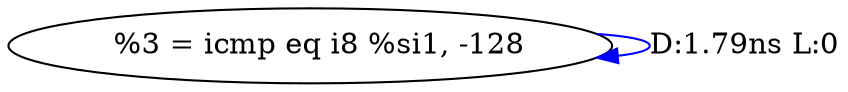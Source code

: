 digraph {
Node0x2b5f7e0[label="  %3 = icmp eq i8 %si1, -128"];
Node0x2b5f7e0 -> Node0x2b5f7e0[label="D:1.79ns L:0",color=blue];
}
